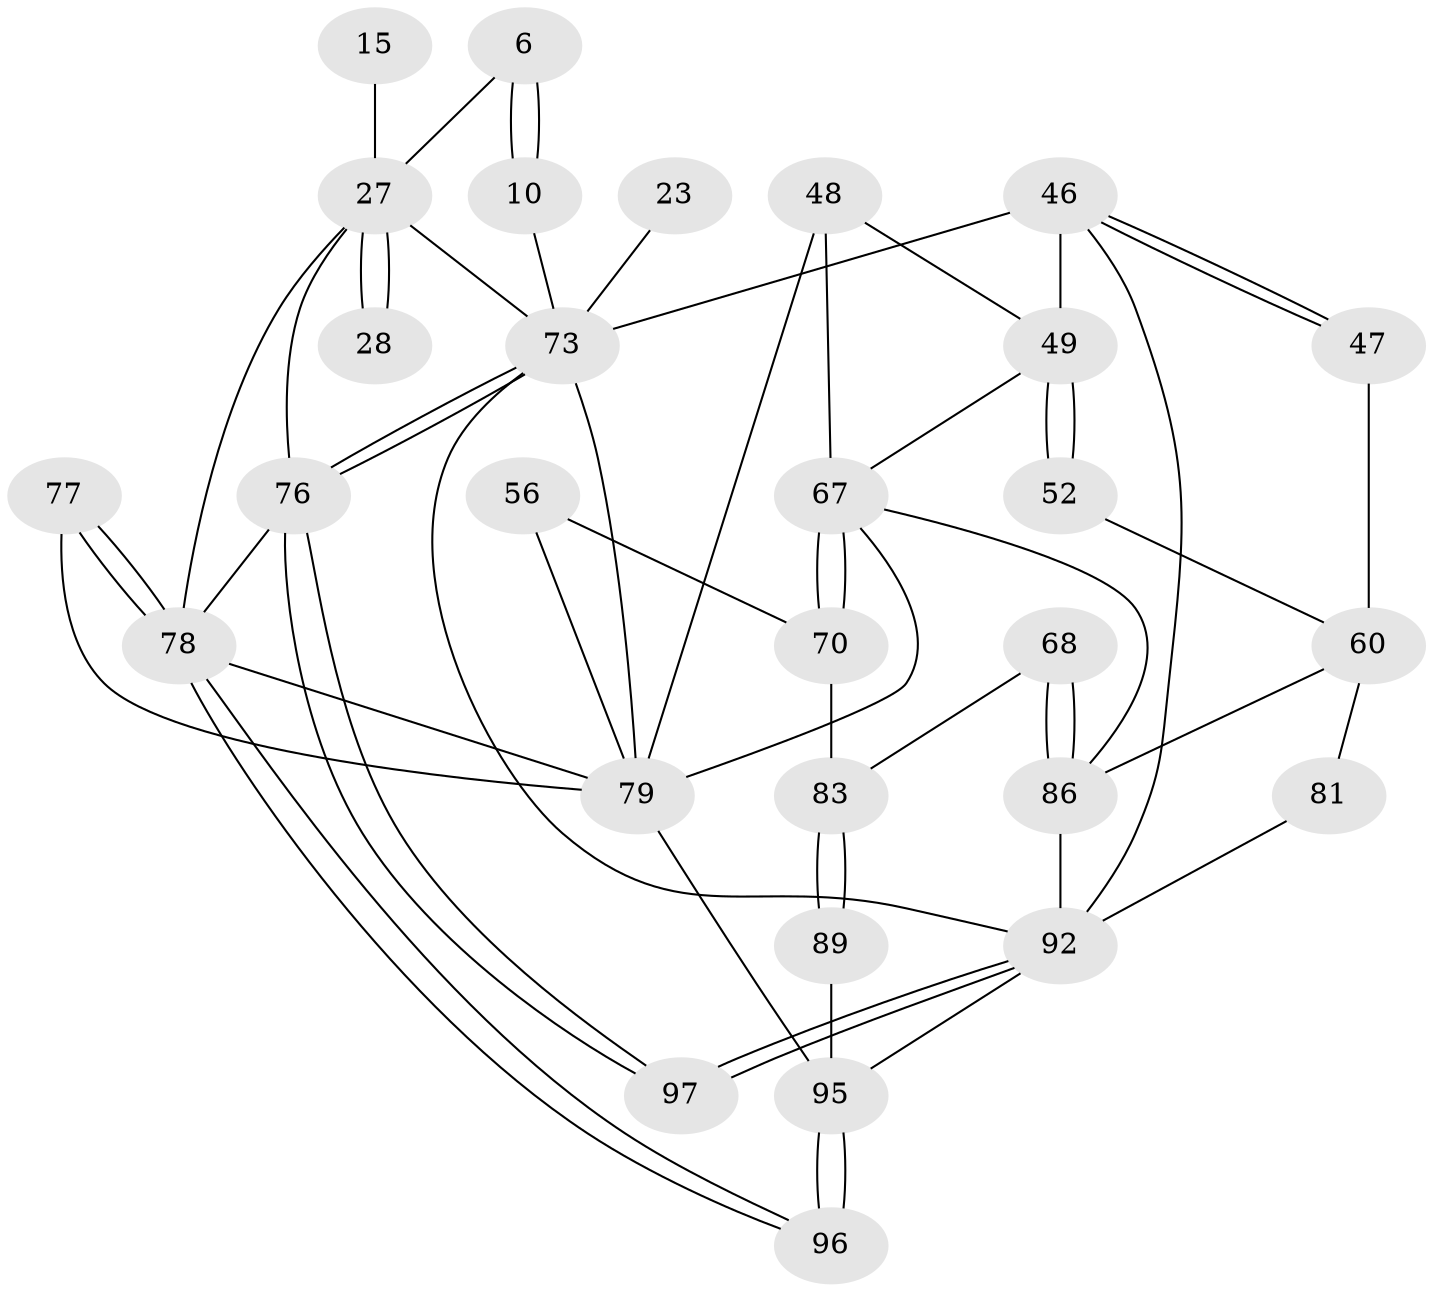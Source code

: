 // original degree distribution, {3: 0.030927835051546393, 4: 0.25773195876288657, 6: 0.24742268041237114, 5: 0.4639175257731959}
// Generated by graph-tools (version 1.1) at 2025/07/03/04/25 22:07:08]
// undirected, 29 vertices, 60 edges
graph export_dot {
graph [start="1"]
  node [color=gray90,style=filled];
  6 [pos="+0.26961033772359594+0.2336133813811396"];
  10 [pos="+0.3756545660347979+0.2516921926913217",super="+2+1"];
  15 [pos="+0.15311356597097317+0.25518379831036325"];
  23 [pos="+0.8643899684894676+0.38704246766879336"];
  27 [pos="+0.2585310940265708+0.452678926358397",super="+12+13+19"];
  28 [pos="+0.23035404777431512+0.3517051114984936"];
  46 [pos="+0.9134090084050842+0.6982433630965443",super="+35+30+31+33"];
  47 [pos="+0.8405435070547417+0.6183135331600169"];
  48 [pos="+0.4465629444230692+0.6358889111649699",super="+38"];
  49 [pos="+0.5880348288605485+0.6434579380821468",super="+37+36+40"];
  52 [pos="+0.6701636338388614+0.5986946128260857"];
  56 [pos="+0.22477977939757582+0.7984825784529662"];
  60 [pos="+0.72797413845192+0.7861808984452876",super="+54"];
  67 [pos="+0.4138800467939207+0.6981668649614209",super="+63"];
  68 [pos="+0.5822897545057905+0.7894778479837966"];
  70 [pos="+0.4755925652263342+0.7946023869332949",super="+66+64"];
  73 [pos="+1+0.7663152202044803",super="+34+22+29"];
  76 [pos="+1+1",super="+4+5"];
  77 [pos="+0+0.6143071240611673"];
  78 [pos="+0+1",super="+45"];
  79 [pos="+0.18611669782867782+0.8329655338979388",super="+57+41"];
  81 [pos="+0.8515047295594195+0.9020193569354538",super="+72+80"];
  83 [pos="+0.30098392365445353+0.82372257213455",super="+82"];
  86 [pos="+0.6545774283769252+0.8353266882960444",super="+61+58"];
  89 [pos="+0.3912009142058832+0.9098970154156596",super="+88"];
  92 [pos="+0.9427825113078928+1",super="+84+87+90+75"];
  95 [pos="+0.36955913125640927+1",super="+91+93+94"];
  96 [pos="+0+1"];
  97 [pos="+1+1"];
  6 -- 10 [weight=2];
  6 -- 10;
  6 -- 27;
  10 -- 73 [weight=2];
  15 -- 27 [weight=3];
  23 -- 73 [weight=3];
  27 -- 28 [weight=3];
  27 -- 28;
  27 -- 78;
  27 -- 76;
  27 -- 73;
  46 -- 47 [weight=2];
  46 -- 47;
  46 -- 73 [weight=3];
  46 -- 92;
  46 -- 49 [weight=2];
  47 -- 60;
  48 -- 49;
  48 -- 67;
  48 -- 79 [weight=2];
  49 -- 52 [weight=2];
  49 -- 52;
  49 -- 67;
  52 -- 60;
  56 -- 70;
  56 -- 79 [weight=2];
  60 -- 86;
  60 -- 81;
  67 -- 70 [weight=3];
  67 -- 70;
  67 -- 86;
  67 -- 79;
  68 -- 86 [weight=2];
  68 -- 86;
  68 -- 83;
  70 -- 83 [weight=2];
  73 -- 76 [weight=3];
  73 -- 76;
  73 -- 79 [weight=2];
  73 -- 92;
  76 -- 97;
  76 -- 97;
  76 -- 78 [weight=2];
  77 -- 78 [weight=2];
  77 -- 78;
  77 -- 79;
  78 -- 96;
  78 -- 96;
  78 -- 79;
  79 -- 95;
  81 -- 92 [weight=4];
  83 -- 89 [weight=2];
  83 -- 89;
  86 -- 92;
  89 -- 95 [weight=2];
  92 -- 97 [weight=2];
  92 -- 97;
  92 -- 95;
  95 -- 96 [weight=2];
  95 -- 96;
}
